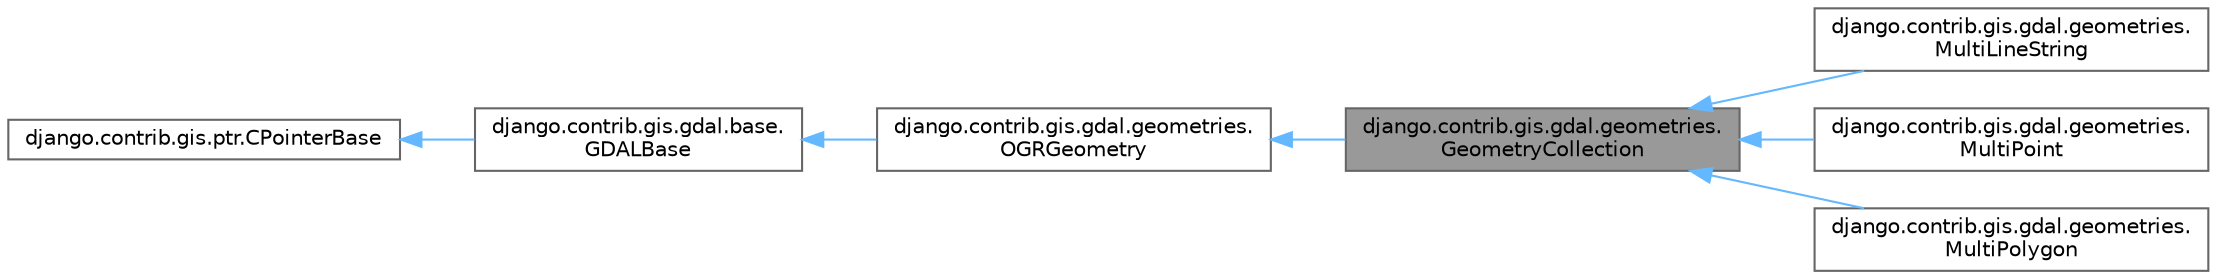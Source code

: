 digraph "django.contrib.gis.gdal.geometries.GeometryCollection"
{
 // LATEX_PDF_SIZE
  bgcolor="transparent";
  edge [fontname=Helvetica,fontsize=10,labelfontname=Helvetica,labelfontsize=10];
  node [fontname=Helvetica,fontsize=10,shape=box,height=0.2,width=0.4];
  rankdir="LR";
  Node1 [id="Node000001",label="django.contrib.gis.gdal.geometries.\lGeometryCollection",height=0.2,width=0.4,color="gray40", fillcolor="grey60", style="filled", fontcolor="black",tooltip=" "];
  Node2 -> Node1 [id="edge7_Node000001_Node000002",dir="back",color="steelblue1",style="solid",tooltip=" "];
  Node2 [id="Node000002",label="django.contrib.gis.gdal.geometries.\lOGRGeometry",height=0.2,width=0.4,color="gray40", fillcolor="white", style="filled",URL="$classdjango_1_1contrib_1_1gis_1_1gdal_1_1geometries_1_1OGRGeometry.html",tooltip=" "];
  Node3 -> Node2 [id="edge8_Node000002_Node000003",dir="back",color="steelblue1",style="solid",tooltip=" "];
  Node3 [id="Node000003",label="django.contrib.gis.gdal.base.\lGDALBase",height=0.2,width=0.4,color="gray40", fillcolor="white", style="filled",URL="$classdjango_1_1contrib_1_1gis_1_1gdal_1_1base_1_1GDALBase.html",tooltip=" "];
  Node4 -> Node3 [id="edge9_Node000003_Node000004",dir="back",color="steelblue1",style="solid",tooltip=" "];
  Node4 [id="Node000004",label="django.contrib.gis.ptr.CPointerBase",height=0.2,width=0.4,color="gray40", fillcolor="white", style="filled",URL="$classdjango_1_1contrib_1_1gis_1_1ptr_1_1CPointerBase.html",tooltip=" "];
  Node1 -> Node5 [id="edge10_Node000001_Node000005",dir="back",color="steelblue1",style="solid",tooltip=" "];
  Node5 [id="Node000005",label="django.contrib.gis.gdal.geometries.\lMultiLineString",height=0.2,width=0.4,color="gray40", fillcolor="white", style="filled",URL="$classdjango_1_1contrib_1_1gis_1_1gdal_1_1geometries_1_1MultiLineString.html",tooltip=" "];
  Node1 -> Node6 [id="edge11_Node000001_Node000006",dir="back",color="steelblue1",style="solid",tooltip=" "];
  Node6 [id="Node000006",label="django.contrib.gis.gdal.geometries.\lMultiPoint",height=0.2,width=0.4,color="gray40", fillcolor="white", style="filled",URL="$classdjango_1_1contrib_1_1gis_1_1gdal_1_1geometries_1_1MultiPoint.html",tooltip=" "];
  Node1 -> Node7 [id="edge12_Node000001_Node000007",dir="back",color="steelblue1",style="solid",tooltip=" "];
  Node7 [id="Node000007",label="django.contrib.gis.gdal.geometries.\lMultiPolygon",height=0.2,width=0.4,color="gray40", fillcolor="white", style="filled",URL="$classdjango_1_1contrib_1_1gis_1_1gdal_1_1geometries_1_1MultiPolygon.html",tooltip=" "];
}
